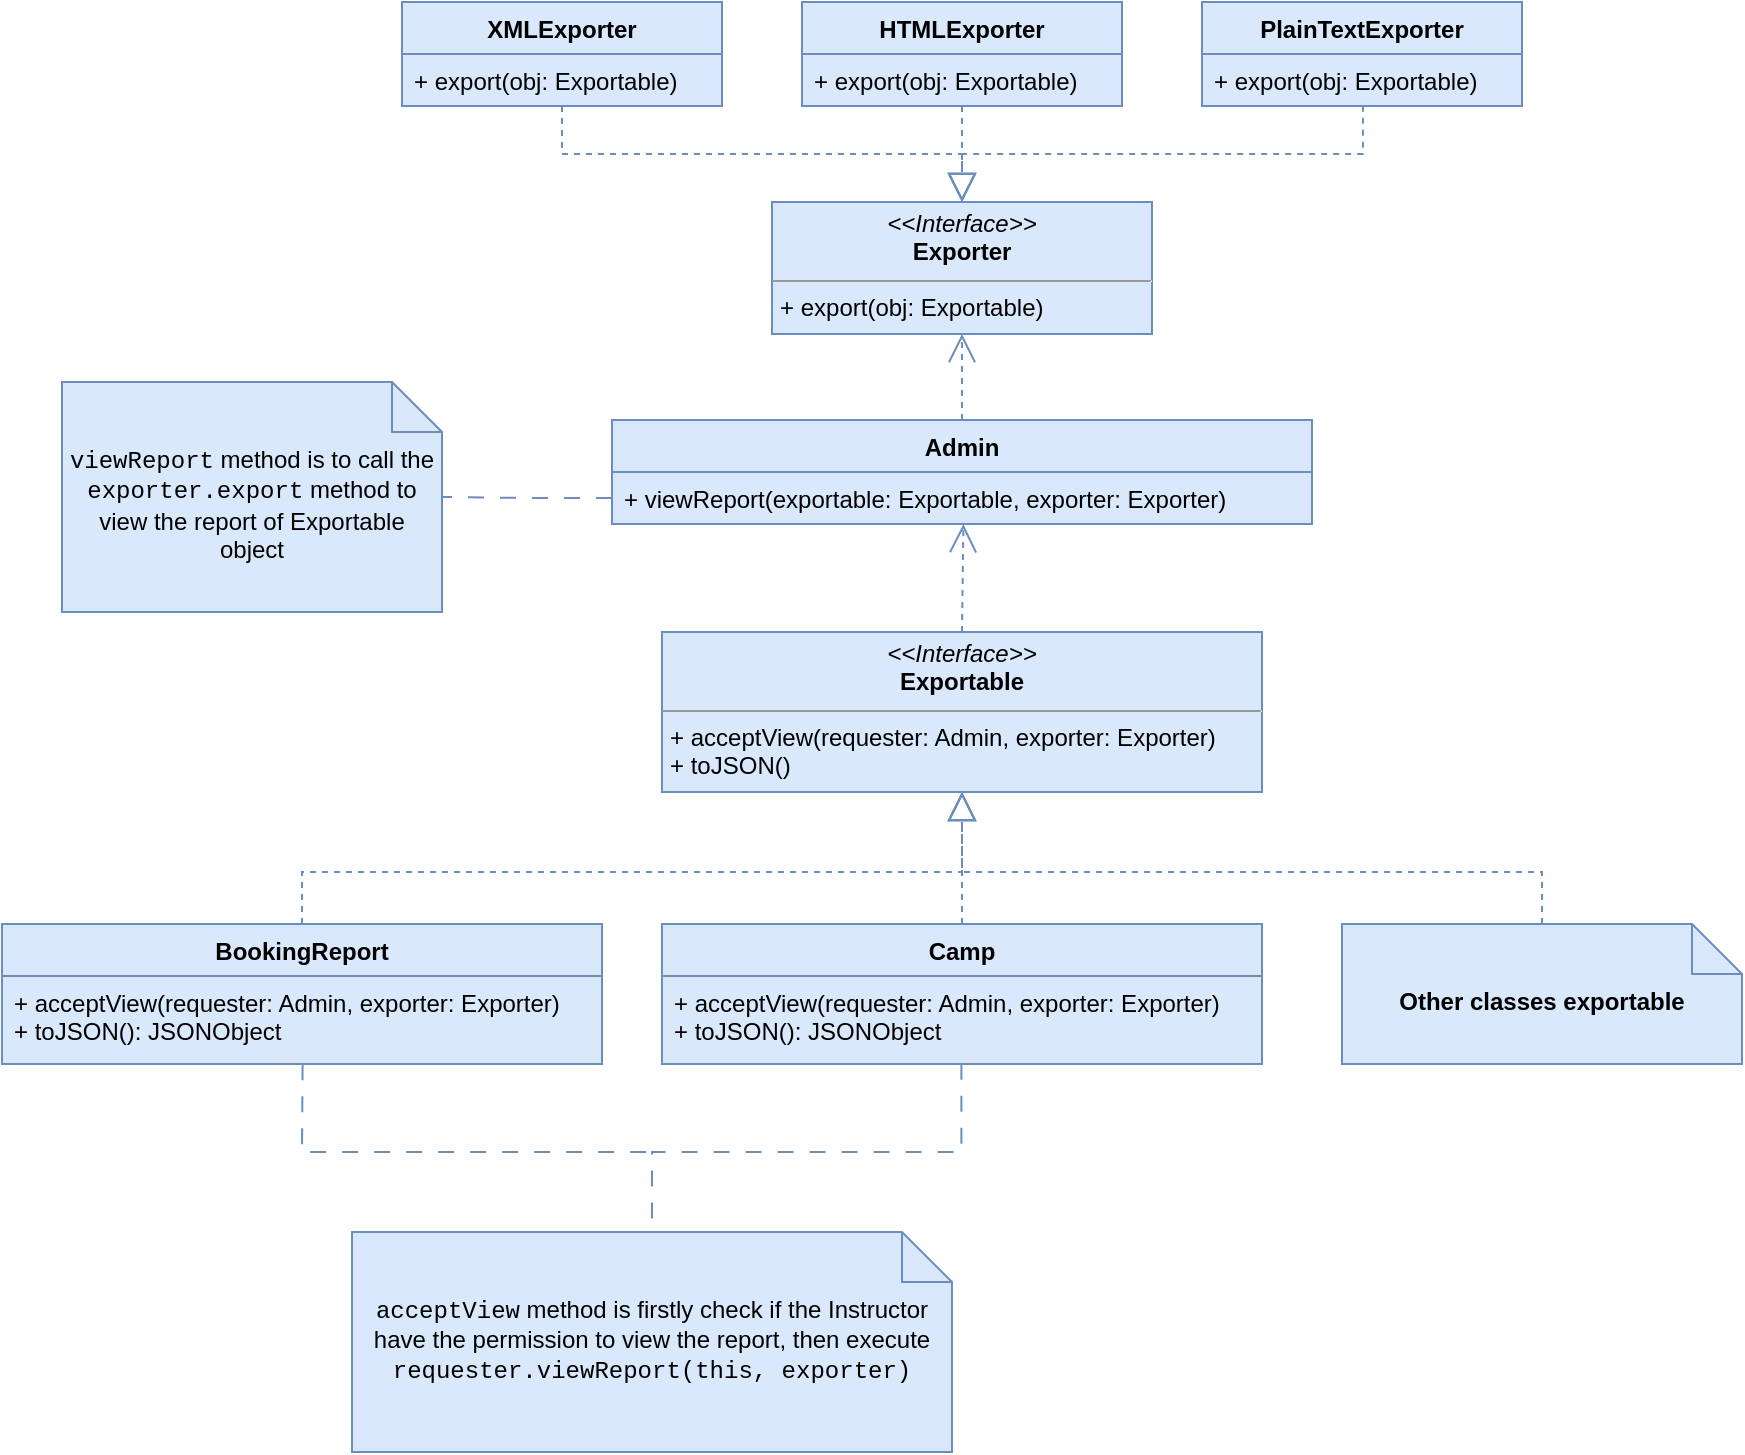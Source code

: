 <mxfile version="21.7.2" type="google">
  <diagram id="C5RBs43oDa-KdzZeNtuy" name="Page-1">
    <mxGraphModel grid="1" page="1" gridSize="10" guides="1" tooltips="1" connect="1" arrows="1" fold="1" pageScale="1" pageWidth="827" pageHeight="1169" math="0" shadow="0">
      <root>
        <mxCell id="WIyWlLk6GJQsqaUBKTNV-0" />
        <mxCell id="WIyWlLk6GJQsqaUBKTNV-1" parent="WIyWlLk6GJQsqaUBKTNV-0" />
        <mxCell id="F8vxuw7lWMhzcd58qoS_-6" value="&lt;p style=&quot;margin:0px;margin-top:4px;text-align:center;&quot;&gt;&lt;i&gt;&amp;lt;&amp;lt;Interface&amp;gt;&amp;gt;&lt;/i&gt;&lt;br&gt;&lt;b&gt;Exporter&lt;/b&gt;&lt;/p&gt;&lt;hr size=&quot;1&quot;&gt;&lt;p style=&quot;margin:0px;margin-left:4px;&quot;&gt;&lt;/p&gt;&lt;p style=&quot;margin:0px;margin-left:4px;&quot;&gt;+ export(obj: Exportable)&lt;br&gt;&lt;/p&gt;" style="verticalAlign=top;align=left;overflow=fill;fontSize=12;fontFamily=Helvetica;html=1;whiteSpace=wrap;flipH=0;fillColor=#dae8fc;strokeColor=#6c8ebf;" vertex="1" parent="WIyWlLk6GJQsqaUBKTNV-1">
          <mxGeometry x="205" y="5" width="190" height="66" as="geometry" />
        </mxCell>
        <mxCell id="F8vxuw7lWMhzcd58qoS_-11" value="&lt;p style=&quot;margin:0px;margin-top:4px;text-align:center;&quot;&gt;&lt;i&gt;&amp;lt;&amp;lt;Interface&amp;gt;&amp;gt;&lt;/i&gt;&lt;br&gt;&lt;b style=&quot;border-color: var(--border-color);&quot;&gt;Exportable&lt;/b&gt;&lt;br&gt;&lt;/p&gt;&lt;hr size=&quot;1&quot;&gt;&lt;p style=&quot;margin:0px;margin-left:4px;&quot;&gt;&lt;/p&gt;&lt;p style=&quot;margin:0px;margin-left:4px;&quot;&gt;+ acceptView(requester: Admin, exporter: Exporter)&lt;/p&gt;&lt;p style=&quot;margin:0px;margin-left:4px;&quot;&gt;+ toJSON()&lt;/p&gt;" style="verticalAlign=top;align=left;overflow=fill;fontSize=12;fontFamily=Helvetica;html=1;whiteSpace=wrap;fillColor=#dae8fc;strokeColor=#6c8ebf;" vertex="1" parent="WIyWlLk6GJQsqaUBKTNV-1">
          <mxGeometry x="150" y="220" width="300" height="80" as="geometry" />
        </mxCell>
        <mxCell id="F8vxuw7lWMhzcd58qoS_-12" value="XMLExporter" style="swimlane;fontStyle=1;align=center;verticalAlign=top;childLayout=stackLayout;horizontal=1;startSize=26;horizontalStack=0;resizeParent=1;resizeParentMax=0;resizeLast=0;collapsible=1;marginBottom=0;whiteSpace=wrap;html=1;fillColor=#dae8fc;strokeColor=#6c8ebf;" vertex="1" parent="WIyWlLk6GJQsqaUBKTNV-1">
          <mxGeometry x="20" y="-95" width="160" height="52" as="geometry" />
        </mxCell>
        <mxCell id="F8vxuw7lWMhzcd58qoS_-15" value="+ export(obj: Exportable)" style="text;strokeColor=#6c8ebf;fillColor=#dae8fc;align=left;verticalAlign=top;spacingLeft=4;spacingRight=4;overflow=hidden;rotatable=0;points=[[0,0.5],[1,0.5]];portConstraint=eastwest;whiteSpace=wrap;html=1;" vertex="1" parent="F8vxuw7lWMhzcd58qoS_-12">
          <mxGeometry y="26" width="160" height="26" as="geometry" />
        </mxCell>
        <mxCell id="F8vxuw7lWMhzcd58qoS_-17" value="BookingReport" style="swimlane;fontStyle=1;align=center;verticalAlign=top;childLayout=stackLayout;horizontal=1;startSize=26;horizontalStack=0;resizeParent=1;resizeParentMax=0;resizeLast=0;collapsible=1;marginBottom=0;whiteSpace=wrap;html=1;fillColor=#dae8fc;strokeColor=#6c8ebf;" vertex="1" parent="WIyWlLk6GJQsqaUBKTNV-1">
          <mxGeometry x="-180" y="366" width="300" height="70" as="geometry" />
        </mxCell>
        <mxCell id="F8vxuw7lWMhzcd58qoS_-20" value="+ acceptView(requester: Admin, exporter: Exporter)&lt;br&gt;+ toJSON(): JSONObject" style="text;strokeColor=#6c8ebf;fillColor=#dae8fc;align=left;verticalAlign=top;spacingLeft=4;spacingRight=4;overflow=hidden;rotatable=0;points=[[0,0.5],[1,0.5]];portConstraint=eastwest;whiteSpace=wrap;html=1;" vertex="1" parent="F8vxuw7lWMhzcd58qoS_-17">
          <mxGeometry y="26" width="300" height="44" as="geometry" />
        </mxCell>
        <mxCell id="nsxOZc4GWnTmVK4-yM2r-1" value="Camp" style="swimlane;fontStyle=1;align=center;verticalAlign=top;childLayout=stackLayout;horizontal=1;startSize=26;horizontalStack=0;resizeParent=1;resizeParentMax=0;resizeLast=0;collapsible=1;marginBottom=0;whiteSpace=wrap;html=1;fillColor=#dae8fc;strokeColor=#6c8ebf;" vertex="1" parent="WIyWlLk6GJQsqaUBKTNV-1">
          <mxGeometry x="150" y="366" width="300" height="70" as="geometry" />
        </mxCell>
        <mxCell id="nsxOZc4GWnTmVK4-yM2r-2" value="+ acceptView(requester: Admin, exporter: Exporter)&lt;br&gt;+ toJSON(): JSONObject" style="text;strokeColor=#6c8ebf;fillColor=#dae8fc;align=left;verticalAlign=top;spacingLeft=4;spacingRight=4;overflow=hidden;rotatable=0;points=[[0,0.5],[1,0.5]];portConstraint=eastwest;whiteSpace=wrap;html=1;" vertex="1" parent="nsxOZc4GWnTmVK4-yM2r-1">
          <mxGeometry y="26" width="300" height="44" as="geometry" />
        </mxCell>
        <mxCell id="nsxOZc4GWnTmVK4-yM2r-4" value="Admin" style="swimlane;fontStyle=1;align=center;verticalAlign=top;childLayout=stackLayout;horizontal=1;startSize=26;horizontalStack=0;resizeParent=1;resizeParentMax=0;resizeLast=0;collapsible=1;marginBottom=0;whiteSpace=wrap;html=1;fillColor=#dae8fc;strokeColor=#6c8ebf;" vertex="1" parent="WIyWlLk6GJQsqaUBKTNV-1">
          <mxGeometry x="125" y="114" width="350" height="52" as="geometry" />
        </mxCell>
        <mxCell id="nsxOZc4GWnTmVK4-yM2r-7" value="+ viewReport(exportable: Exportable, exporter: Exporter)" style="text;strokeColor=#6c8ebf;fillColor=#dae8fc;align=left;verticalAlign=top;spacingLeft=4;spacingRight=4;overflow=hidden;rotatable=0;points=[[0,0.5],[1,0.5]];portConstraint=eastwest;whiteSpace=wrap;html=1;" vertex="1" parent="nsxOZc4GWnTmVK4-yM2r-4">
          <mxGeometry y="26" width="350" height="26" as="geometry" />
        </mxCell>
        <mxCell id="nsxOZc4GWnTmVK4-yM2r-11" value="" style="endArrow=block;endFill=0;endSize=12;html=1;rounded=0;exitX=0.5;exitY=0;exitDx=0;exitDy=0;entryX=0.5;entryY=1;entryDx=0;entryDy=0;edgeStyle=elbowEdgeStyle;elbow=vertical;fillColor=#dae8fc;strokeColor=#6c8ebf;dashed=1;" edge="1" parent="WIyWlLk6GJQsqaUBKTNV-1" source="nsxOZc4GWnTmVK4-yM2r-1" target="F8vxuw7lWMhzcd58qoS_-11">
          <mxGeometry width="160" relative="1" as="geometry">
            <mxPoint x="144" y="379" as="sourcePoint" />
            <mxPoint x="235" y="300" as="targetPoint" />
          </mxGeometry>
        </mxCell>
        <mxCell id="8WTGx58EX4bBLYuv_e_v-0" value="" style="endArrow=open;endSize=12;dashed=1;html=1;rounded=0;entryX=0.502;entryY=1.002;entryDx=0;entryDy=0;entryPerimeter=0;exitX=0.5;exitY=0;exitDx=0;exitDy=0;fillColor=#dae8fc;strokeColor=#6c8ebf;" edge="1" parent="WIyWlLk6GJQsqaUBKTNV-1" source="F8vxuw7lWMhzcd58qoS_-11" target="nsxOZc4GWnTmVK4-yM2r-7">
          <mxGeometry width="160" relative="1" as="geometry">
            <mxPoint x="320" y="210" as="sourcePoint" />
            <mxPoint x="560" y="300" as="targetPoint" />
          </mxGeometry>
        </mxCell>
        <mxCell id="8WTGx58EX4bBLYuv_e_v-1" value="HTMLExporter" style="swimlane;fontStyle=1;align=center;verticalAlign=top;childLayout=stackLayout;horizontal=1;startSize=26;horizontalStack=0;resizeParent=1;resizeParentMax=0;resizeLast=0;collapsible=1;marginBottom=0;whiteSpace=wrap;html=1;fillColor=#dae8fc;strokeColor=#6c8ebf;" vertex="1" parent="WIyWlLk6GJQsqaUBKTNV-1">
          <mxGeometry x="220" y="-95" width="160" height="52" as="geometry">
            <mxRectangle x="220" y="-95" width="120" height="30" as="alternateBounds" />
          </mxGeometry>
        </mxCell>
        <mxCell id="8WTGx58EX4bBLYuv_e_v-2" value="+ export(obj: Exportable)" style="text;strokeColor=#6c8ebf;fillColor=#dae8fc;align=left;verticalAlign=top;spacingLeft=4;spacingRight=4;overflow=hidden;rotatable=0;points=[[0,0.5],[1,0.5]];portConstraint=eastwest;whiteSpace=wrap;html=1;" vertex="1" parent="8WTGx58EX4bBLYuv_e_v-1">
          <mxGeometry y="26" width="160" height="26" as="geometry" />
        </mxCell>
        <mxCell id="8WTGx58EX4bBLYuv_e_v-3" value="PlainTextExporter" style="swimlane;fontStyle=1;align=center;verticalAlign=top;childLayout=stackLayout;horizontal=1;startSize=26;horizontalStack=0;resizeParent=1;resizeParentMax=0;resizeLast=0;collapsible=1;marginBottom=0;whiteSpace=wrap;html=1;fillColor=#dae8fc;strokeColor=#6c8ebf;" vertex="1" parent="WIyWlLk6GJQsqaUBKTNV-1">
          <mxGeometry x="420" y="-95" width="160" height="52" as="geometry" />
        </mxCell>
        <mxCell id="8WTGx58EX4bBLYuv_e_v-4" value="+ export(obj: Exportable)" style="text;strokeColor=#6c8ebf;fillColor=#dae8fc;align=left;verticalAlign=top;spacingLeft=4;spacingRight=4;overflow=hidden;rotatable=0;points=[[0,0.5],[1,0.5]];portConstraint=eastwest;whiteSpace=wrap;html=1;" vertex="1" parent="8WTGx58EX4bBLYuv_e_v-3">
          <mxGeometry y="26" width="160" height="26" as="geometry" />
        </mxCell>
        <mxCell id="8WTGx58EX4bBLYuv_e_v-5" value="&lt;font face=&quot;Courier New&quot;&gt;acceptView&lt;/font&gt; method is firstly check if the Instructor have the permission to view the report, then execute &lt;font face=&quot;Courier New&quot;&gt;requester.viewReport(this, exporter)&lt;/font&gt;" style="shape=note2;boundedLbl=1;whiteSpace=wrap;html=1;size=25;verticalAlign=top;align=center;fillColor=#dae8fc;strokeColor=#6c8ebf;" vertex="1" parent="WIyWlLk6GJQsqaUBKTNV-1">
          <mxGeometry x="-5" y="520" width="300" height="110" as="geometry" />
        </mxCell>
        <mxCell id="8WTGx58EX4bBLYuv_e_v-6" value="&lt;font face=&quot;Courier New&quot;&gt;viewReport&lt;/font&gt; method is to call the &lt;font face=&quot;Courier New&quot;&gt;exporter.export&lt;/font&gt; method to view the report of Exportable object" style="shape=note2;boundedLbl=1;whiteSpace=wrap;html=1;size=25;verticalAlign=top;align=center;fillColor=#dae8fc;strokeColor=#6c8ebf;" vertex="1" parent="WIyWlLk6GJQsqaUBKTNV-1">
          <mxGeometry x="-150" y="95" width="190" height="115" as="geometry" />
        </mxCell>
        <mxCell id="8WTGx58EX4bBLYuv_e_v-8" value="&lt;b&gt;Other classes exportable&lt;/b&gt;" style="shape=note2;boundedLbl=1;whiteSpace=wrap;html=1;size=25;verticalAlign=top;align=center;fillColor=#dae8fc;strokeColor=#6c8ebf;" vertex="1" parent="WIyWlLk6GJQsqaUBKTNV-1">
          <mxGeometry x="490" y="366" width="200" height="70" as="geometry" />
        </mxCell>
        <mxCell id="8WTGx58EX4bBLYuv_e_v-10" value="" style="endArrow=block;endFill=0;endSize=12;html=1;rounded=0;exitX=0.5;exitY=0;exitDx=0;exitDy=0;entryX=0.5;entryY=1;entryDx=0;entryDy=0;edgeStyle=elbowEdgeStyle;exitPerimeter=0;elbow=vertical;fillColor=#dae8fc;strokeColor=#6c8ebf;dashed=1;" edge="1" parent="WIyWlLk6GJQsqaUBKTNV-1" source="8WTGx58EX4bBLYuv_e_v-8" target="F8vxuw7lWMhzcd58qoS_-11">
          <mxGeometry width="160" relative="1" as="geometry">
            <mxPoint x="360" y="452" as="sourcePoint" />
            <mxPoint x="310" y="310" as="targetPoint" />
            <Array as="points">
              <mxPoint x="400" y="340" />
            </Array>
          </mxGeometry>
        </mxCell>
        <mxCell id="8WTGx58EX4bBLYuv_e_v-14" value="" style="endArrow=none;html=1;rounded=0;exitX=0.501;exitY=1.002;exitDx=0;exitDy=0;exitPerimeter=0;dashed=1;dashPattern=8 8;fillColor=#dae8fc;strokeColor=#6c8ebf;edgeStyle=elbowEdgeStyle;" edge="1" parent="WIyWlLk6GJQsqaUBKTNV-1" source="F8vxuw7lWMhzcd58qoS_-20">
          <mxGeometry relative="1" as="geometry">
            <mxPoint x="-29.4" y="435.996" as="sourcePoint" />
            <mxPoint x="145" y="480" as="targetPoint" />
            <Array as="points">
              <mxPoint x="-30" y="460" />
            </Array>
          </mxGeometry>
        </mxCell>
        <mxCell id="8WTGx58EX4bBLYuv_e_v-18" value="" style="endArrow=block;endFill=0;endSize=12;html=1;rounded=0;entryX=0.5;entryY=1;entryDx=0;entryDy=0;edgeStyle=elbowEdgeStyle;exitX=0.5;exitY=0;exitDx=0;exitDy=0;elbow=vertical;fillColor=#dae8fc;strokeColor=#6c8ebf;dashed=1;" edge="1" parent="WIyWlLk6GJQsqaUBKTNV-1" source="F8vxuw7lWMhzcd58qoS_-17" target="F8vxuw7lWMhzcd58qoS_-11">
          <mxGeometry width="160" relative="1" as="geometry">
            <mxPoint x="-36" y="440" as="sourcePoint" />
            <mxPoint x="300" y="300" as="targetPoint" />
            <Array as="points">
              <mxPoint x="240" y="340" />
            </Array>
          </mxGeometry>
        </mxCell>
        <mxCell id="8WTGx58EX4bBLYuv_e_v-23" value="" style="endArrow=none;html=1;rounded=0;exitX=0.499;exitY=0.998;exitDx=0;exitDy=0;exitPerimeter=0;entryX=0.5;entryY=0;entryDx=0;entryDy=0;entryPerimeter=0;edgeStyle=elbowEdgeStyle;dashed=1;dashPattern=8 8;fillColor=#dae8fc;strokeColor=#6c8ebf;elbow=vertical;" edge="1" parent="WIyWlLk6GJQsqaUBKTNV-1" source="nsxOZc4GWnTmVK4-yM2r-2" target="8WTGx58EX4bBLYuv_e_v-5">
          <mxGeometry relative="1" as="geometry">
            <mxPoint x="-19" y="446" as="sourcePoint" />
            <mxPoint x="150" y="554" as="targetPoint" />
            <Array as="points">
              <mxPoint x="220" y="480" />
            </Array>
          </mxGeometry>
        </mxCell>
        <mxCell id="8WTGx58EX4bBLYuv_e_v-24" value="" style="endArrow=none;html=1;rounded=0;entryX=0;entryY=0;entryDx=190;entryDy=57.5;entryPerimeter=0;dashed=1;dashPattern=8 8;exitX=0;exitY=0.5;exitDx=0;exitDy=0;edgeStyle=orthogonalEdgeStyle;fillColor=#dae8fc;strokeColor=#6c8ebf;" edge="1" parent="WIyWlLk6GJQsqaUBKTNV-1" source="nsxOZc4GWnTmVK4-yM2r-7" target="8WTGx58EX4bBLYuv_e_v-6">
          <mxGeometry relative="1" as="geometry">
            <mxPoint x="100" y="238" as="sourcePoint" />
            <mxPoint x="-80" y="288" as="targetPoint" />
          </mxGeometry>
        </mxCell>
        <mxCell id="8WTGx58EX4bBLYuv_e_v-27" value="" style="endArrow=block;endFill=0;endSize=12;html=1;rounded=0;entryX=0.5;entryY=0;entryDx=0;entryDy=0;fillColor=#dae8fc;strokeColor=#6c8ebf;exitX=0.5;exitY=1;exitDx=0;exitDy=0;edgeStyle=elbowEdgeStyle;elbow=vertical;dashed=1;" edge="1" parent="WIyWlLk6GJQsqaUBKTNV-1" source="F8vxuw7lWMhzcd58qoS_-12" target="F8vxuw7lWMhzcd58qoS_-6">
          <mxGeometry width="160" relative="1" as="geometry">
            <mxPoint x="50" y="25" as="sourcePoint" />
            <mxPoint x="195.0" y="125" as="targetPoint" />
          </mxGeometry>
        </mxCell>
        <mxCell id="8WTGx58EX4bBLYuv_e_v-31" value="" style="endArrow=block;endFill=0;endSize=12;html=1;rounded=0;entryX=0.5;entryY=0;entryDx=0;entryDy=0;fillColor=#dae8fc;strokeColor=#6c8ebf;exitX=0.5;exitY=1;exitDx=0;exitDy=0;edgeStyle=elbowEdgeStyle;elbow=vertical;dashed=1;" edge="1" parent="WIyWlLk6GJQsqaUBKTNV-1" source="8WTGx58EX4bBLYuv_e_v-1" target="F8vxuw7lWMhzcd58qoS_-6">
          <mxGeometry width="160" relative="1" as="geometry">
            <mxPoint x="110" y="-33" as="sourcePoint" />
            <mxPoint x="310" y="15" as="targetPoint" />
          </mxGeometry>
        </mxCell>
        <mxCell id="8WTGx58EX4bBLYuv_e_v-32" value="" style="endArrow=block;endFill=0;endSize=12;html=1;rounded=0;entryX=0.5;entryY=0;entryDx=0;entryDy=0;fillColor=#dae8fc;strokeColor=#6c8ebf;exitX=0.503;exitY=0.997;exitDx=0;exitDy=0;exitPerimeter=0;edgeStyle=elbowEdgeStyle;elbow=vertical;dashed=1;" edge="1" parent="WIyWlLk6GJQsqaUBKTNV-1" source="8WTGx58EX4bBLYuv_e_v-4" target="F8vxuw7lWMhzcd58qoS_-6">
          <mxGeometry width="160" relative="1" as="geometry">
            <mxPoint x="480" y="-35" as="sourcePoint" />
            <mxPoint x="493" y="-9" as="targetPoint" />
          </mxGeometry>
        </mxCell>
        <mxCell id="8WTGx58EX4bBLYuv_e_v-33" value="" style="endArrow=open;endSize=12;dashed=1;html=1;rounded=0;entryX=0.5;entryY=1;entryDx=0;entryDy=0;exitX=0.5;exitY=0;exitDx=0;exitDy=0;fillColor=#dae8fc;strokeColor=#6c8ebf;" edge="1" parent="WIyWlLk6GJQsqaUBKTNV-1" source="nsxOZc4GWnTmVK4-yM2r-4" target="F8vxuw7lWMhzcd58qoS_-6">
          <mxGeometry width="160" relative="1" as="geometry">
            <mxPoint x="310" y="144" as="sourcePoint" />
            <mxPoint x="311" y="90" as="targetPoint" />
          </mxGeometry>
        </mxCell>
      </root>
    </mxGraphModel>
  </diagram>
</mxfile>
